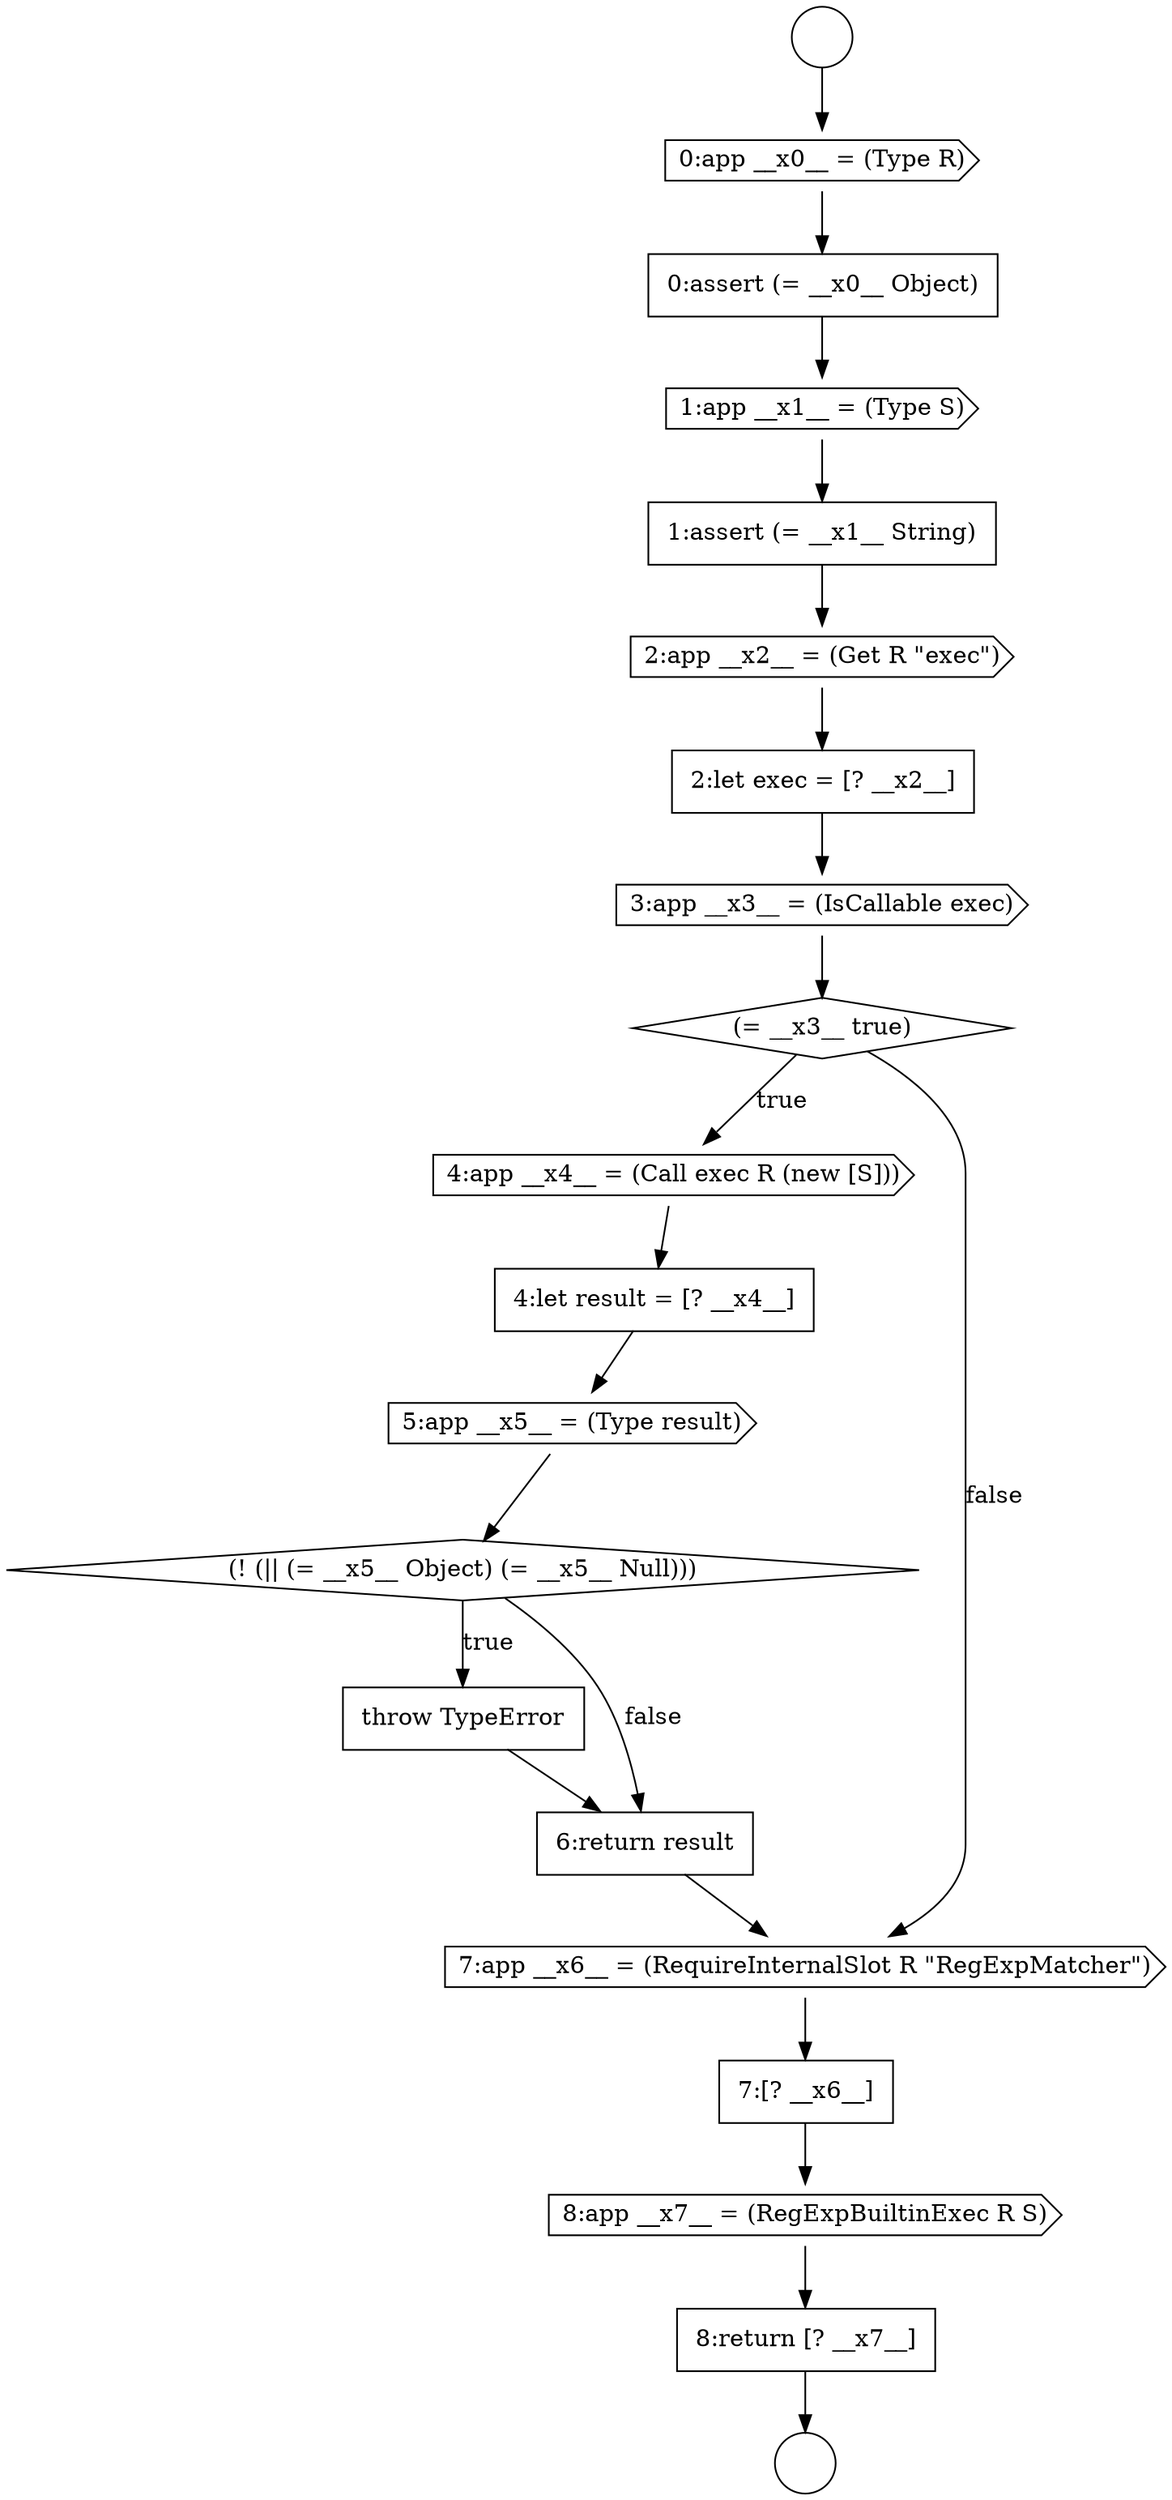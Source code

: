 digraph {
  node15034 [shape=cds, label=<<font color="black">4:app __x4__ = (Call exec R (new [S]))</font>> color="black" fillcolor="white" style=filled]
  node15032 [shape=cds, label=<<font color="black">3:app __x3__ = (IsCallable exec)</font>> color="black" fillcolor="white" style=filled]
  node15033 [shape=diamond, label=<<font color="black">(= __x3__ true)</font>> color="black" fillcolor="white" style=filled]
  node15028 [shape=cds, label=<<font color="black">1:app __x1__ = (Type S)</font>> color="black" fillcolor="white" style=filled]
  node15040 [shape=cds, label=<<font color="black">7:app __x6__ = (RequireInternalSlot R &quot;RegExpMatcher&quot;)</font>> color="black" fillcolor="white" style=filled]
  node15041 [shape=none, margin=0, label=<<font color="black">
    <table border="0" cellborder="1" cellspacing="0" cellpadding="10">
      <tr><td align="left">7:[? __x6__]</td></tr>
    </table>
  </font>> color="black" fillcolor="white" style=filled]
  node15029 [shape=none, margin=0, label=<<font color="black">
    <table border="0" cellborder="1" cellspacing="0" cellpadding="10">
      <tr><td align="left">1:assert (= __x1__ String)</td></tr>
    </table>
  </font>> color="black" fillcolor="white" style=filled]
  node15037 [shape=diamond, label=<<font color="black">(! (|| (= __x5__ Object) (= __x5__ Null)))</font>> color="black" fillcolor="white" style=filled]
  node15025 [shape=circle label=" " color="black" fillcolor="white" style=filled]
  node15030 [shape=cds, label=<<font color="black">2:app __x2__ = (Get R &quot;exec&quot;)</font>> color="black" fillcolor="white" style=filled]
  node15036 [shape=cds, label=<<font color="black">5:app __x5__ = (Type result)</font>> color="black" fillcolor="white" style=filled]
  node15038 [shape=none, margin=0, label=<<font color="black">
    <table border="0" cellborder="1" cellspacing="0" cellpadding="10">
      <tr><td align="left">throw TypeError</td></tr>
    </table>
  </font>> color="black" fillcolor="white" style=filled]
  node15035 [shape=none, margin=0, label=<<font color="black">
    <table border="0" cellborder="1" cellspacing="0" cellpadding="10">
      <tr><td align="left">4:let result = [? __x4__]</td></tr>
    </table>
  </font>> color="black" fillcolor="white" style=filled]
  node15031 [shape=none, margin=0, label=<<font color="black">
    <table border="0" cellborder="1" cellspacing="0" cellpadding="10">
      <tr><td align="left">2:let exec = [? __x2__]</td></tr>
    </table>
  </font>> color="black" fillcolor="white" style=filled]
  node15027 [shape=none, margin=0, label=<<font color="black">
    <table border="0" cellborder="1" cellspacing="0" cellpadding="10">
      <tr><td align="left">0:assert (= __x0__ Object)</td></tr>
    </table>
  </font>> color="black" fillcolor="white" style=filled]
  node15024 [shape=circle label=" " color="black" fillcolor="white" style=filled]
  node15039 [shape=none, margin=0, label=<<font color="black">
    <table border="0" cellborder="1" cellspacing="0" cellpadding="10">
      <tr><td align="left">6:return result</td></tr>
    </table>
  </font>> color="black" fillcolor="white" style=filled]
  node15042 [shape=cds, label=<<font color="black">8:app __x7__ = (RegExpBuiltinExec R S)</font>> color="black" fillcolor="white" style=filled]
  node15026 [shape=cds, label=<<font color="black">0:app __x0__ = (Type R)</font>> color="black" fillcolor="white" style=filled]
  node15043 [shape=none, margin=0, label=<<font color="black">
    <table border="0" cellborder="1" cellspacing="0" cellpadding="10">
      <tr><td align="left">8:return [? __x7__]</td></tr>
    </table>
  </font>> color="black" fillcolor="white" style=filled]
  node15031 -> node15032 [ color="black"]
  node15041 -> node15042 [ color="black"]
  node15042 -> node15043 [ color="black"]
  node15036 -> node15037 [ color="black"]
  node15027 -> node15028 [ color="black"]
  node15032 -> node15033 [ color="black"]
  node15030 -> node15031 [ color="black"]
  node15039 -> node15040 [ color="black"]
  node15043 -> node15025 [ color="black"]
  node15024 -> node15026 [ color="black"]
  node15026 -> node15027 [ color="black"]
  node15037 -> node15038 [label=<<font color="black">true</font>> color="black"]
  node15037 -> node15039 [label=<<font color="black">false</font>> color="black"]
  node15029 -> node15030 [ color="black"]
  node15033 -> node15034 [label=<<font color="black">true</font>> color="black"]
  node15033 -> node15040 [label=<<font color="black">false</font>> color="black"]
  node15040 -> node15041 [ color="black"]
  node15038 -> node15039 [ color="black"]
  node15035 -> node15036 [ color="black"]
  node15034 -> node15035 [ color="black"]
  node15028 -> node15029 [ color="black"]
}
